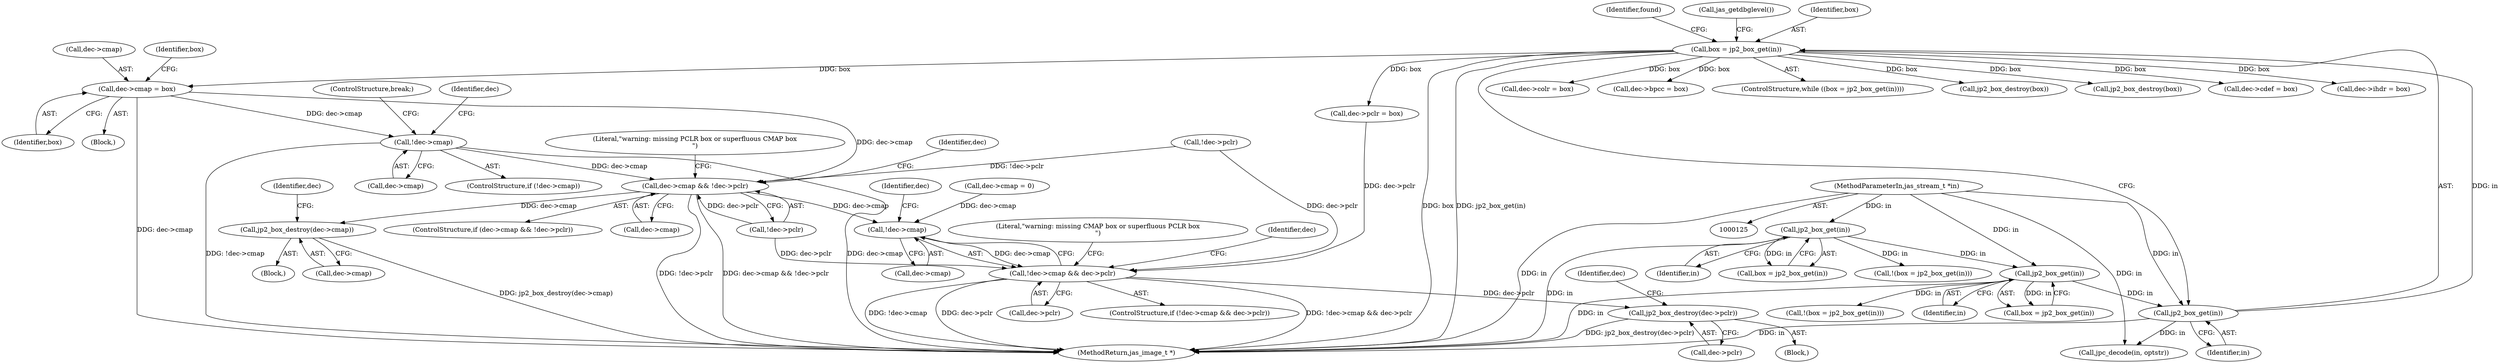 digraph "0_jasper_e24bdc716c3327b067c551bc6cfb97fd2370358d_0@pointer" {
"1000322" [label="(Call,!dec->cmap)"];
"1000327" [label="(Call,dec->cmap = box)"];
"1000229" [label="(Call,box = jp2_box_get(in))"];
"1000231" [label="(Call,jp2_box_get(in))"];
"1000206" [label="(Call,jp2_box_get(in))"];
"1000167" [label="(Call,jp2_box_get(in))"];
"1000126" [label="(MethodParameterIn,jas_stream_t *in)"];
"1000679" [label="(Call,dec->cmap && !dec->pclr)"];
"1000690" [label="(Call,jp2_box_destroy(dec->cmap))"];
"1000701" [label="(Call,!dec->cmap)"];
"1000700" [label="(Call,!dec->cmap && dec->pclr)"];
"1000711" [label="(Call,jp2_box_destroy(dec->pclr))"];
"1000204" [label="(Call,box = jp2_box_get(in))"];
"1000335" [label="(ControlStructure,break;)"];
"1000311" [label="(Call,dec->pclr = box)"];
"1000164" [label="(Call,!(box = jp2_box_get(in)))"];
"1000165" [label="(Call,box = jp2_box_get(in))"];
"1000678" [label="(ControlStructure,if (dec->cmap && !dec->pclr))"];
"1000701" [label="(Call,!dec->cmap)"];
"1000717" [label="(Identifier,dec)"];
"1000229" [label="(Call,box = jp2_box_get(in))"];
"1000696" [label="(Identifier,dec)"];
"1000343" [label="(Call,dec->colr = box)"];
"1000232" [label="(Identifier,in)"];
"1000203" [label="(Call,!(box = jp2_box_get(in)))"];
"1000366" [label="(Identifier,found)"];
"1000328" [label="(Call,dec->cmap)"];
"1000712" [label="(Call,dec->pclr)"];
"1000683" [label="(Call,!dec->pclr)"];
"1000710" [label="(Literal,\"warning: missing CMAP box or superfluous PCLR box\n\")"];
"1000236" [label="(Call,jas_getdbglevel())"];
"1000323" [label="(Call,dec->cmap)"];
"1000306" [label="(Call,!dec->pclr)"];
"1000279" [label="(Call,dec->bpcc = box)"];
"1000722" [label="(Identifier,dec)"];
"1000228" [label="(ControlStructure,while ((box = jp2_box_get(in))))"];
"1000702" [label="(Call,dec->cmap)"];
"1000703" [label="(Identifier,dec)"];
"1000355" [label="(Call,jp2_box_destroy(box))"];
"1000691" [label="(Call,dec->cmap)"];
"1001256" [label="(Call,jp2_box_destroy(box))"];
"1000207" [label="(Identifier,in)"];
"1000680" [label="(Call,dec->cmap)"];
"1001265" [label="(MethodReturn,jas_image_t *)"];
"1000167" [label="(Call,jp2_box_get(in))"];
"1000706" [label="(Identifier,dec)"];
"1000295" [label="(Call,dec->cdef = box)"];
"1000333" [label="(Identifier,box)"];
"1000126" [label="(MethodParameterIn,jas_stream_t *in)"];
"1000377" [label="(Call,jpc_decode(in, optstr))"];
"1000263" [label="(Call,dec->ihdr = box)"];
"1000690" [label="(Call,jp2_box_destroy(dec->cmap))"];
"1000705" [label="(Call,dec->pclr)"];
"1000231" [label="(Call,jp2_box_get(in))"];
"1000694" [label="(Call,dec->cmap = 0)"];
"1000711" [label="(Call,jp2_box_destroy(dec->pclr))"];
"1000700" [label="(Call,!dec->cmap && dec->pclr)"];
"1000206" [label="(Call,jp2_box_get(in))"];
"1000699" [label="(ControlStructure,if (!dec->cmap && dec->pclr))"];
"1000321" [label="(ControlStructure,if (!dec->cmap))"];
"1000329" [label="(Identifier,dec)"];
"1000331" [label="(Identifier,box)"];
"1000679" [label="(Call,dec->cmap && !dec->pclr)"];
"1000687" [label="(Block,)"];
"1000230" [label="(Identifier,box)"];
"1000322" [label="(Call,!dec->cmap)"];
"1000168" [label="(Identifier,in)"];
"1000327" [label="(Call,dec->cmap = box)"];
"1000708" [label="(Block,)"];
"1000326" [label="(Block,)"];
"1000689" [label="(Literal,\"warning: missing PCLR box or superfluous CMAP box\n\")"];
"1000322" -> "1000321"  [label="AST: "];
"1000322" -> "1000323"  [label="CFG: "];
"1000323" -> "1000322"  [label="AST: "];
"1000329" -> "1000322"  [label="CFG: "];
"1000335" -> "1000322"  [label="CFG: "];
"1000322" -> "1001265"  [label="DDG: !dec->cmap"];
"1000322" -> "1001265"  [label="DDG: dec->cmap"];
"1000327" -> "1000322"  [label="DDG: dec->cmap"];
"1000322" -> "1000679"  [label="DDG: dec->cmap"];
"1000327" -> "1000326"  [label="AST: "];
"1000327" -> "1000331"  [label="CFG: "];
"1000328" -> "1000327"  [label="AST: "];
"1000331" -> "1000327"  [label="AST: "];
"1000333" -> "1000327"  [label="CFG: "];
"1000327" -> "1001265"  [label="DDG: dec->cmap"];
"1000229" -> "1000327"  [label="DDG: box"];
"1000327" -> "1000679"  [label="DDG: dec->cmap"];
"1000229" -> "1000228"  [label="AST: "];
"1000229" -> "1000231"  [label="CFG: "];
"1000230" -> "1000229"  [label="AST: "];
"1000231" -> "1000229"  [label="AST: "];
"1000236" -> "1000229"  [label="CFG: "];
"1000366" -> "1000229"  [label="CFG: "];
"1000229" -> "1001265"  [label="DDG: jp2_box_get(in)"];
"1000229" -> "1001265"  [label="DDG: box"];
"1000231" -> "1000229"  [label="DDG: in"];
"1000229" -> "1000263"  [label="DDG: box"];
"1000229" -> "1000279"  [label="DDG: box"];
"1000229" -> "1000295"  [label="DDG: box"];
"1000229" -> "1000311"  [label="DDG: box"];
"1000229" -> "1000343"  [label="DDG: box"];
"1000229" -> "1000355"  [label="DDG: box"];
"1000229" -> "1001256"  [label="DDG: box"];
"1000231" -> "1000232"  [label="CFG: "];
"1000232" -> "1000231"  [label="AST: "];
"1000231" -> "1001265"  [label="DDG: in"];
"1000206" -> "1000231"  [label="DDG: in"];
"1000126" -> "1000231"  [label="DDG: in"];
"1000231" -> "1000377"  [label="DDG: in"];
"1000206" -> "1000204"  [label="AST: "];
"1000206" -> "1000207"  [label="CFG: "];
"1000207" -> "1000206"  [label="AST: "];
"1000204" -> "1000206"  [label="CFG: "];
"1000206" -> "1001265"  [label="DDG: in"];
"1000206" -> "1000203"  [label="DDG: in"];
"1000206" -> "1000204"  [label="DDG: in"];
"1000167" -> "1000206"  [label="DDG: in"];
"1000126" -> "1000206"  [label="DDG: in"];
"1000167" -> "1000165"  [label="AST: "];
"1000167" -> "1000168"  [label="CFG: "];
"1000168" -> "1000167"  [label="AST: "];
"1000165" -> "1000167"  [label="CFG: "];
"1000167" -> "1001265"  [label="DDG: in"];
"1000167" -> "1000164"  [label="DDG: in"];
"1000167" -> "1000165"  [label="DDG: in"];
"1000126" -> "1000167"  [label="DDG: in"];
"1000126" -> "1000125"  [label="AST: "];
"1000126" -> "1001265"  [label="DDG: in"];
"1000126" -> "1000377"  [label="DDG: in"];
"1000679" -> "1000678"  [label="AST: "];
"1000679" -> "1000680"  [label="CFG: "];
"1000679" -> "1000683"  [label="CFG: "];
"1000680" -> "1000679"  [label="AST: "];
"1000683" -> "1000679"  [label="AST: "];
"1000689" -> "1000679"  [label="CFG: "];
"1000703" -> "1000679"  [label="CFG: "];
"1000679" -> "1001265"  [label="DDG: !dec->pclr"];
"1000679" -> "1001265"  [label="DDG: dec->cmap && !dec->pclr"];
"1000306" -> "1000679"  [label="DDG: !dec->pclr"];
"1000683" -> "1000679"  [label="DDG: dec->pclr"];
"1000679" -> "1000690"  [label="DDG: dec->cmap"];
"1000679" -> "1000701"  [label="DDG: dec->cmap"];
"1000690" -> "1000687"  [label="AST: "];
"1000690" -> "1000691"  [label="CFG: "];
"1000691" -> "1000690"  [label="AST: "];
"1000696" -> "1000690"  [label="CFG: "];
"1000690" -> "1001265"  [label="DDG: jp2_box_destroy(dec->cmap)"];
"1000701" -> "1000700"  [label="AST: "];
"1000701" -> "1000702"  [label="CFG: "];
"1000702" -> "1000701"  [label="AST: "];
"1000706" -> "1000701"  [label="CFG: "];
"1000700" -> "1000701"  [label="CFG: "];
"1000701" -> "1000700"  [label="DDG: dec->cmap"];
"1000694" -> "1000701"  [label="DDG: dec->cmap"];
"1000700" -> "1000699"  [label="AST: "];
"1000700" -> "1000705"  [label="CFG: "];
"1000705" -> "1000700"  [label="AST: "];
"1000710" -> "1000700"  [label="CFG: "];
"1000722" -> "1000700"  [label="CFG: "];
"1000700" -> "1001265"  [label="DDG: !dec->cmap && dec->pclr"];
"1000700" -> "1001265"  [label="DDG: !dec->cmap"];
"1000700" -> "1001265"  [label="DDG: dec->pclr"];
"1000311" -> "1000700"  [label="DDG: dec->pclr"];
"1000683" -> "1000700"  [label="DDG: dec->pclr"];
"1000306" -> "1000700"  [label="DDG: dec->pclr"];
"1000700" -> "1000711"  [label="DDG: dec->pclr"];
"1000711" -> "1000708"  [label="AST: "];
"1000711" -> "1000712"  [label="CFG: "];
"1000712" -> "1000711"  [label="AST: "];
"1000717" -> "1000711"  [label="CFG: "];
"1000711" -> "1001265"  [label="DDG: jp2_box_destroy(dec->pclr)"];
}
